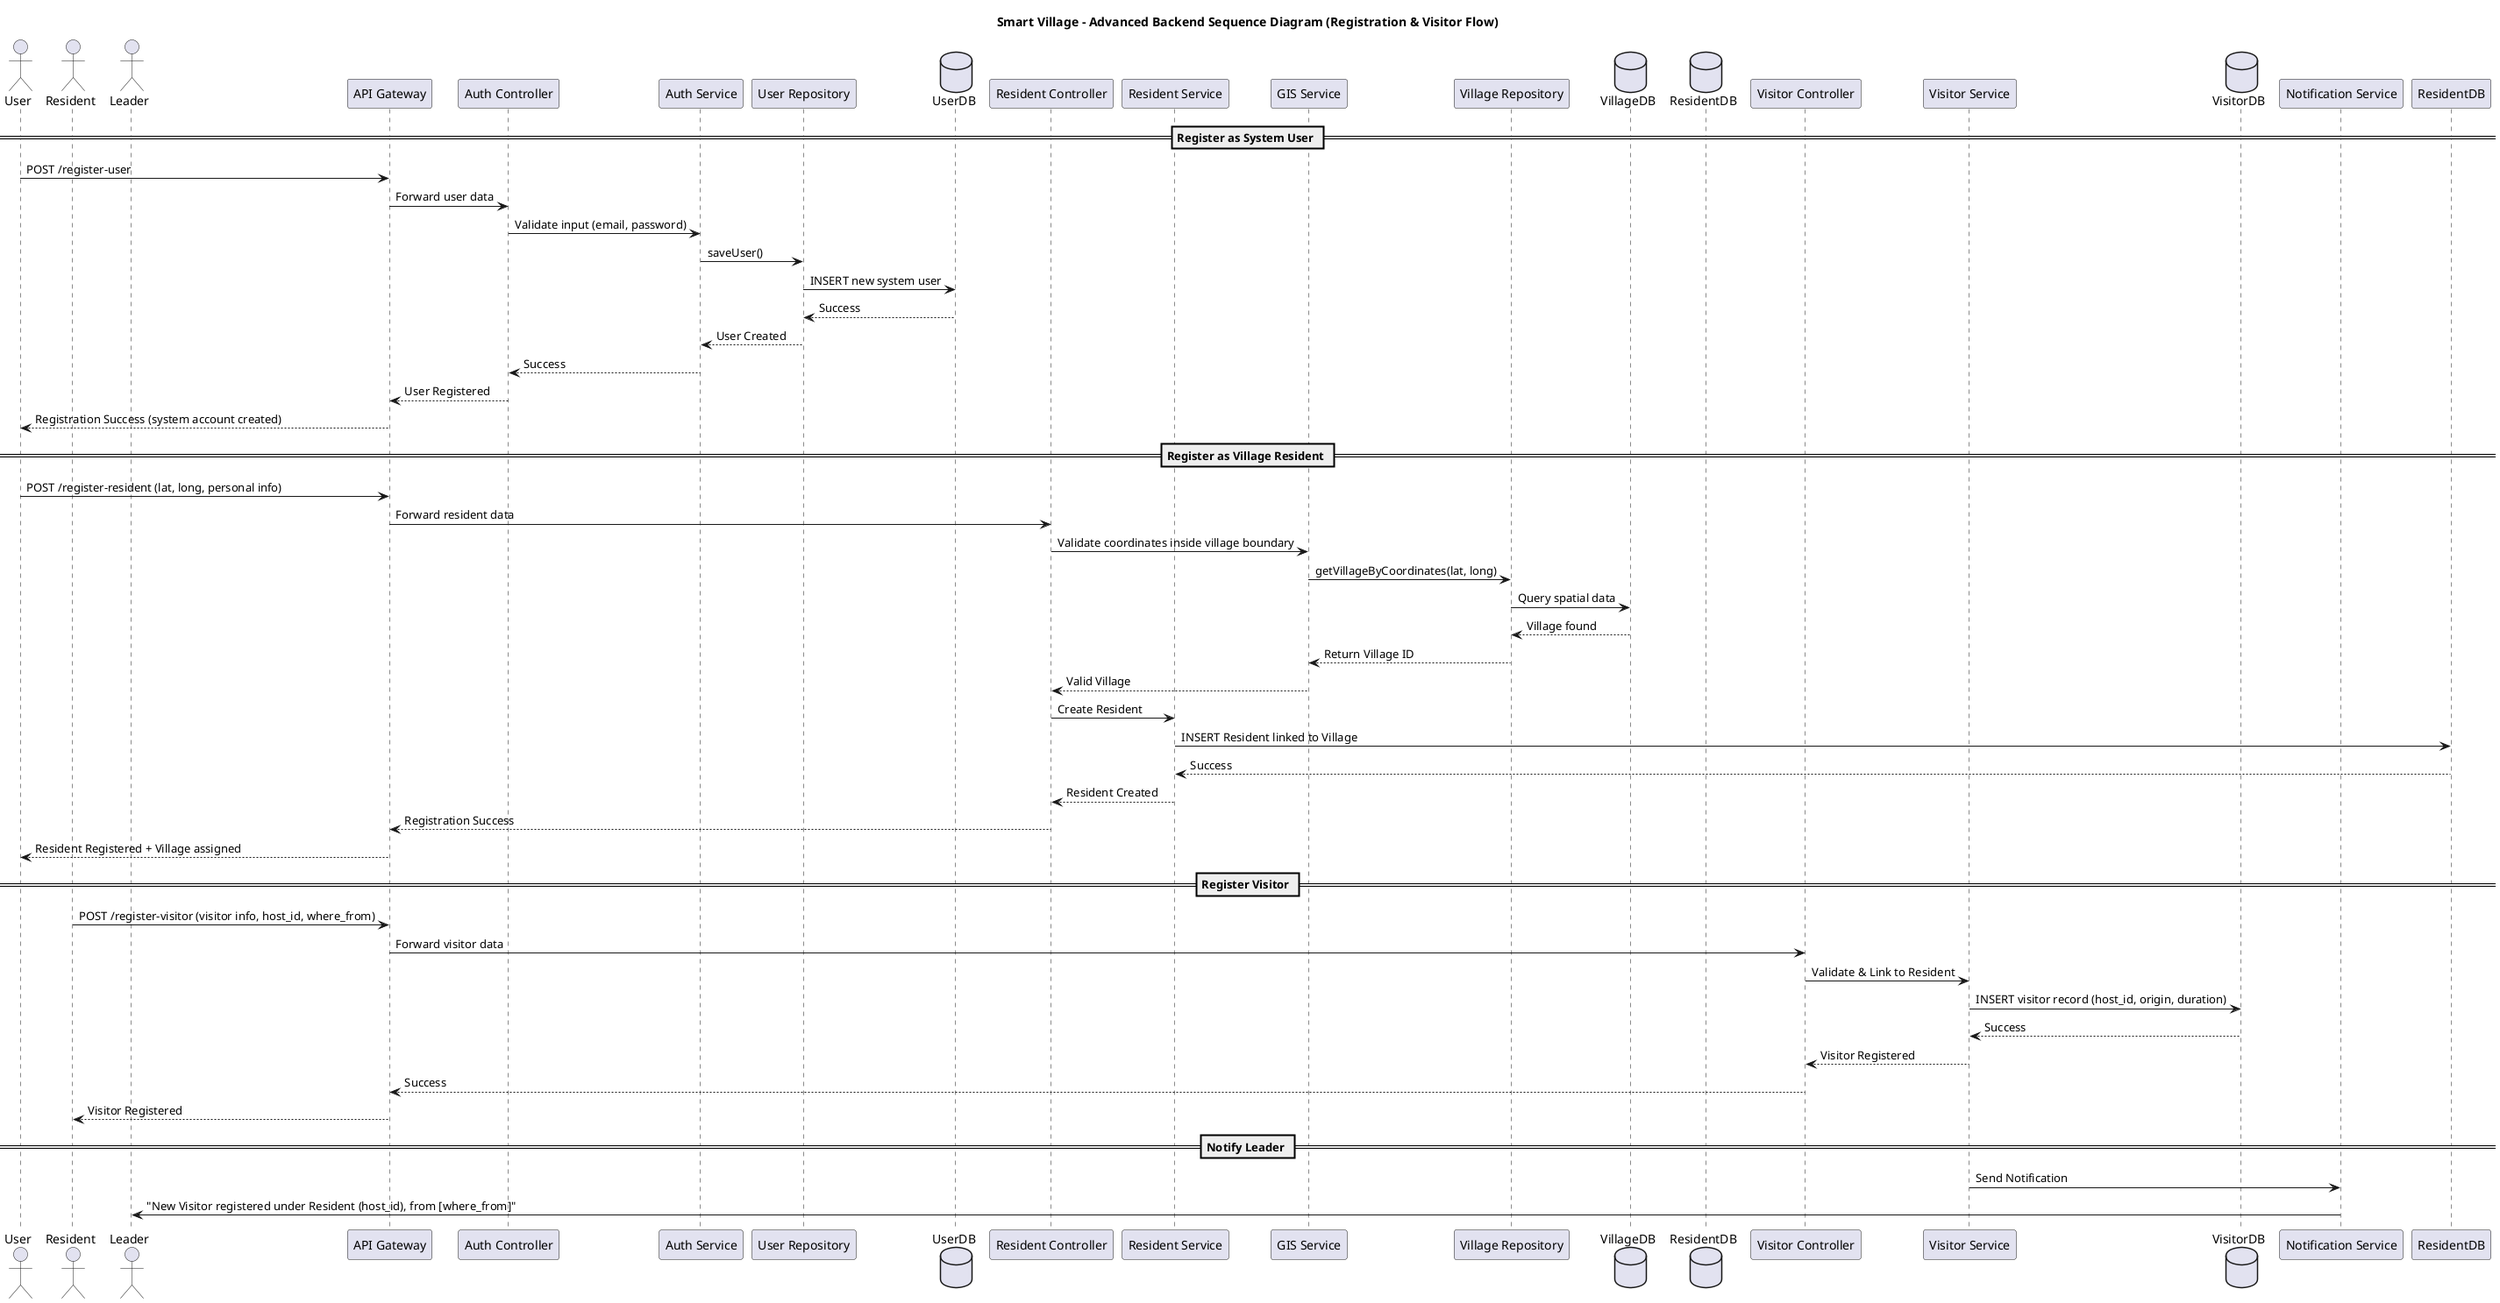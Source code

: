 ﻿@startuml
title Smart Village - Advanced Backend Sequence Diagram (Registration & Visitor Flow)

actor User
actor Resident
actor Leader

participant "API Gateway" as Gateway
participant "Auth Controller" as AuthCtrl
participant "Auth Service" as AuthSrv
participant "User Repository" as UserRepo
database "UserDB" as DB_User

participant "Resident Controller" as ResCtrl
participant "Resident Service" as ResSrv
participant "GIS Service" as GIS
participant "Village Repository" as VillageRepo
database "VillageDB" as DB_Village
database "ResidentDB" as DB_Resident

participant "Visitor Controller" as VisCtrl
participant "Visitor Service" as VisSrv
database "VisitorDB" as DB_Visitor

participant "Notification Service" as Notify

== Register as System User ==
User -> Gateway : POST /register-user
Gateway -> AuthCtrl : Forward user data
AuthCtrl -> AuthSrv : Validate input (email, password)
AuthSrv -> UserRepo : saveUser()
UserRepo -> DB_User : INSERT new system user
DB_User --> UserRepo : Success
UserRepo --> AuthSrv : User Created
AuthSrv --> AuthCtrl : Success
AuthCtrl --> Gateway : User Registered
Gateway --> User : Registration Success (system account created)

== Register as Village Resident ==
User -> Gateway : POST /register-resident (lat, long, personal info)
Gateway -> ResCtrl : Forward resident data
ResCtrl -> GIS : Validate coordinates inside village boundary
GIS -> VillageRepo : getVillageByCoordinates(lat, long)
VillageRepo -> DB_Village : Query spatial data
DB_Village --> VillageRepo : Village found
VillageRepo --> GIS : Return Village ID
GIS --> ResCtrl : Valid Village
ResCtrl -> ResSrv : Create Resident
ResSrv -> ResidentDB : INSERT Resident linked to Village
ResidentDB --> ResSrv : Success
ResSrv --> ResCtrl : Resident Created
ResCtrl --> Gateway : Registration Success
Gateway --> User : Resident Registered + Village assigned

== Register Visitor ==
Resident -> Gateway : POST /register-visitor (visitor info, host_id, where_from)
Gateway -> VisCtrl : Forward visitor data
VisCtrl -> VisSrv : Validate & Link to Resident
VisSrv -> DB_Visitor : INSERT visitor record (host_id, origin, duration)
DB_Visitor --> VisSrv : Success
VisSrv --> VisCtrl : Visitor Registered
VisCtrl --> Gateway : Success
Gateway --> Resident : Visitor Registered

== Notify Leader ==
VisSrv -> Notify : Send Notification
Notify -> Leader : "New Visitor registered under Resident (host_id), from [where_from]"

@enduml
